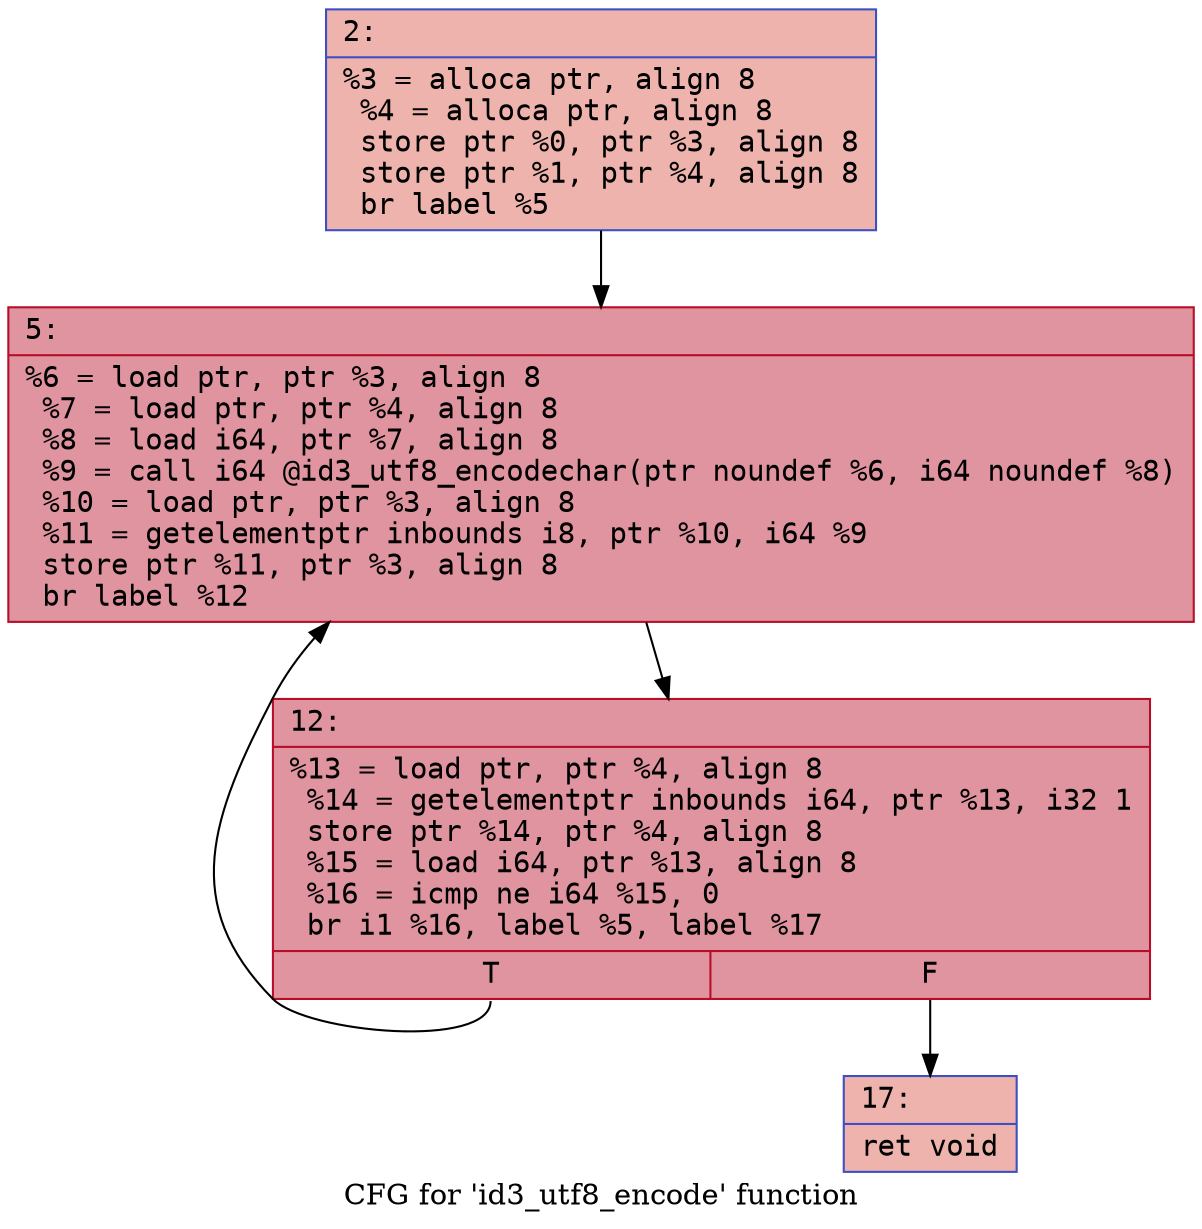 digraph "CFG for 'id3_utf8_encode' function" {
	label="CFG for 'id3_utf8_encode' function";

	Node0x6000018805f0 [shape=record,color="#3d50c3ff", style=filled, fillcolor="#d6524470" fontname="Courier",label="{2:\l|  %3 = alloca ptr, align 8\l  %4 = alloca ptr, align 8\l  store ptr %0, ptr %3, align 8\l  store ptr %1, ptr %4, align 8\l  br label %5\l}"];
	Node0x6000018805f0 -> Node0x600001880640[tooltip="2 -> 5\nProbability 100.00%" ];
	Node0x600001880640 [shape=record,color="#b70d28ff", style=filled, fillcolor="#b70d2870" fontname="Courier",label="{5:\l|  %6 = load ptr, ptr %3, align 8\l  %7 = load ptr, ptr %4, align 8\l  %8 = load i64, ptr %7, align 8\l  %9 = call i64 @id3_utf8_encodechar(ptr noundef %6, i64 noundef %8)\l  %10 = load ptr, ptr %3, align 8\l  %11 = getelementptr inbounds i8, ptr %10, i64 %9\l  store ptr %11, ptr %3, align 8\l  br label %12\l}"];
	Node0x600001880640 -> Node0x600001880690[tooltip="5 -> 12\nProbability 100.00%" ];
	Node0x600001880690 [shape=record,color="#b70d28ff", style=filled, fillcolor="#b70d2870" fontname="Courier",label="{12:\l|  %13 = load ptr, ptr %4, align 8\l  %14 = getelementptr inbounds i64, ptr %13, i32 1\l  store ptr %14, ptr %4, align 8\l  %15 = load i64, ptr %13, align 8\l  %16 = icmp ne i64 %15, 0\l  br i1 %16, label %5, label %17\l|{<s0>T|<s1>F}}"];
	Node0x600001880690:s0 -> Node0x600001880640[tooltip="12 -> 5\nProbability 96.88%" ];
	Node0x600001880690:s1 -> Node0x6000018806e0[tooltip="12 -> 17\nProbability 3.12%" ];
	Node0x6000018806e0 [shape=record,color="#3d50c3ff", style=filled, fillcolor="#d6524470" fontname="Courier",label="{17:\l|  ret void\l}"];
}
